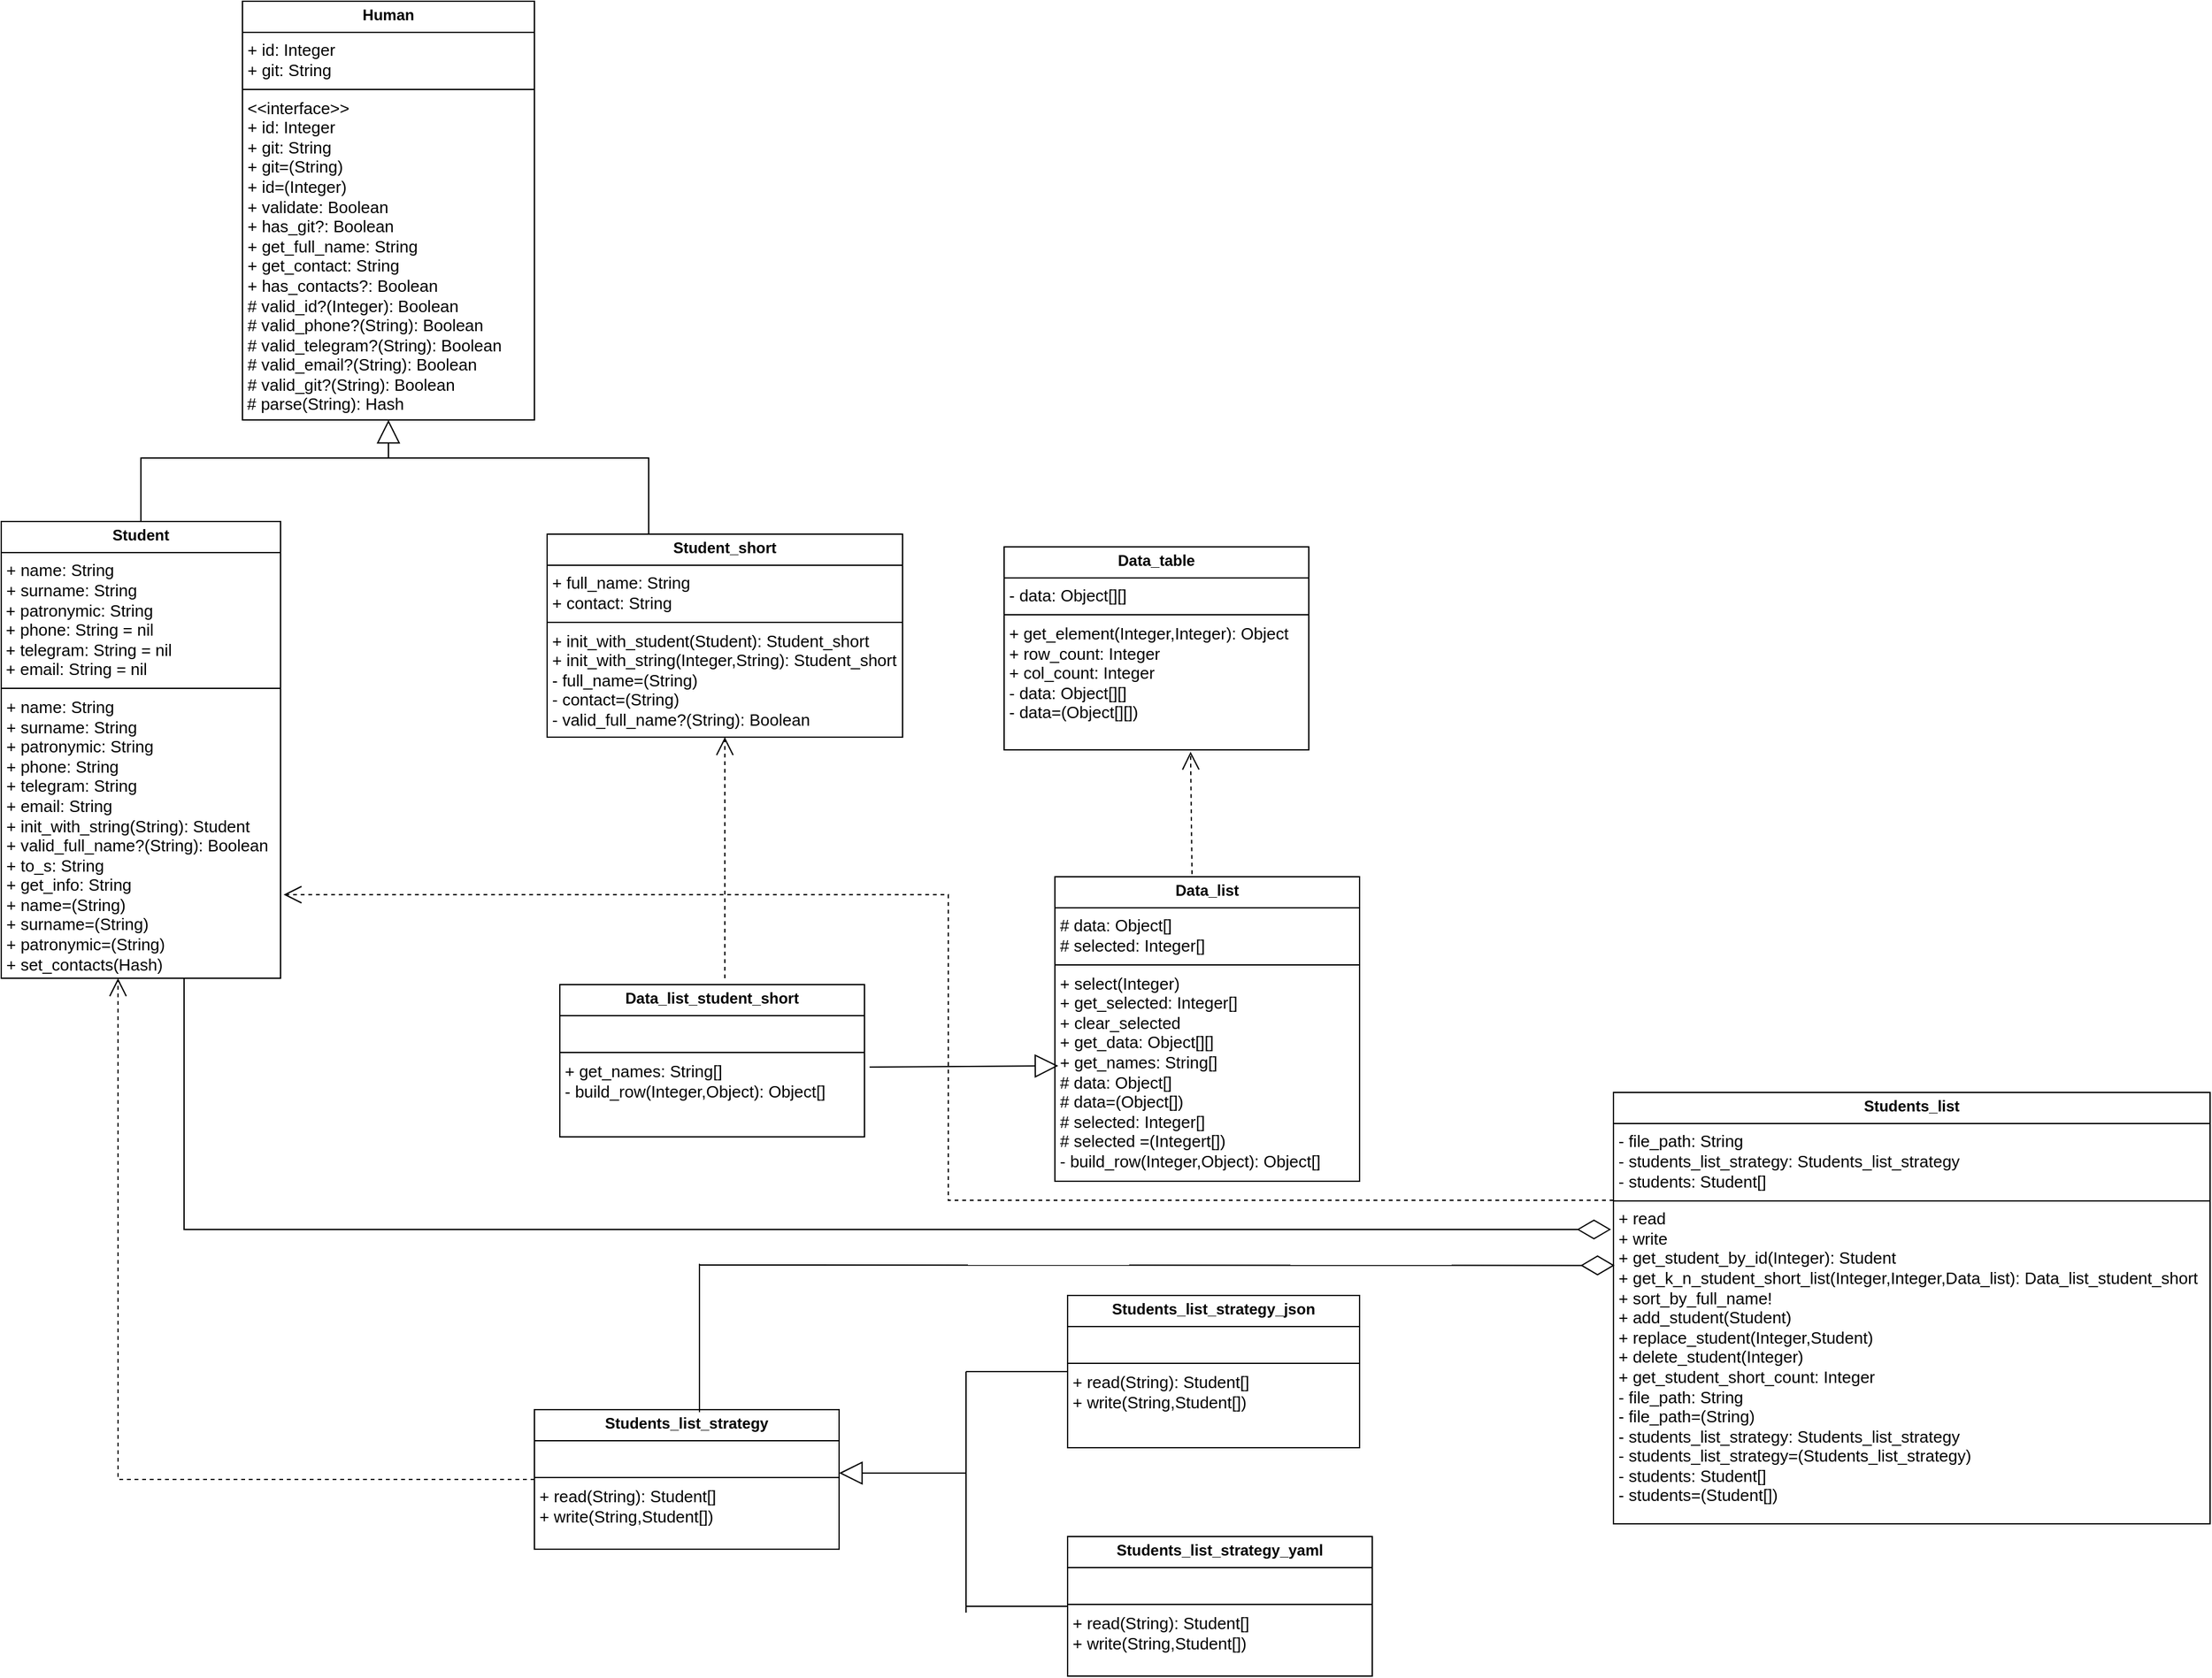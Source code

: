 <mxfile version="25.0.3">
  <diagram name="Страница — 1" id="lp5Qd-ePRwwIp8GgGKif">
    <mxGraphModel dx="2653" dy="2405" grid="1" gridSize="10" guides="1" tooltips="1" connect="1" arrows="1" fold="1" page="1" pageScale="1" pageWidth="827" pageHeight="1169" math="0" shadow="0">
      <root>
        <mxCell id="0" />
        <mxCell id="1" parent="0" />
        <mxCell id="Y9HKh-Xp6vHfoN4yGchQ-1" value="&lt;p style=&quot;margin:0px;margin-top:4px;text-align:center;&quot;&gt;&lt;b&gt;Student&lt;/b&gt;&lt;/p&gt;&lt;hr size=&quot;1&quot; style=&quot;border-style:solid;&quot;&gt;&lt;p style=&quot;margin: 0px 0px 0px 4px; font-size: 13px;&quot;&gt;&lt;font style=&quot;font-size: 13px;&quot;&gt;+ name: String&lt;/font&gt;&lt;/p&gt;&lt;p style=&quot;margin: 0px 0px 0px 4px; font-size: 13px;&quot;&gt;&lt;font style=&quot;font-size: 13px;&quot;&gt;+ surname: String&lt;br&gt;&lt;/font&gt;&lt;/p&gt;&lt;div style=&quot;font-size: 13px;&quot;&gt;&lt;font style=&quot;font-size: 13px;&quot;&gt;&amp;nbsp;&lt;span style=&quot;background-color: initial;&quot;&gt;+&amp;nbsp;&lt;/span&gt;&lt;span style=&quot;background-color: initial;&quot;&gt;patronymic&lt;/span&gt;&lt;span style=&quot;background-color: initial;&quot;&gt;: String&lt;/span&gt;&lt;/font&gt;&lt;/div&gt;&lt;div style=&quot;font-size: 13px;&quot;&gt;&lt;font style=&quot;font-size: 13px;&quot;&gt;&lt;span style=&quot;background-color: initial;&quot;&gt;&amp;nbsp;&lt;/span&gt;&lt;span style=&quot;background-color: initial;&quot;&gt;+&amp;nbsp;&lt;/span&gt;&lt;span style=&quot;background-color: initial;&quot;&gt;phone&lt;/span&gt;&lt;span style=&quot;background-color: initial;&quot;&gt;: String = nil&lt;/span&gt;&lt;/font&gt;&lt;/div&gt;&lt;div style=&quot;font-size: 13px;&quot;&gt;&lt;font style=&quot;font-size: 13px;&quot;&gt;&lt;span style=&quot;background-color: initial;&quot;&gt;&amp;nbsp;&lt;/span&gt;&lt;span style=&quot;background-color: initial;&quot;&gt;+&amp;nbsp;&lt;/span&gt;&lt;span style=&quot;background-color: initial;&quot;&gt;telegram&lt;/span&gt;&lt;span style=&quot;background-color: initial;&quot;&gt;: String = nil&lt;/span&gt;&lt;/font&gt;&lt;/div&gt;&lt;div style=&quot;font-size: 13px;&quot;&gt;&lt;font style=&quot;font-size: 13px;&quot;&gt;&lt;span style=&quot;background-color: initial;&quot;&gt;&amp;nbsp;&lt;/span&gt;&lt;span style=&quot;background-color: initial;&quot;&gt;+&amp;nbsp;&lt;/span&gt;&lt;span style=&quot;background-color: initial;&quot;&gt;email&lt;/span&gt;&lt;span style=&quot;background-color: initial;&quot;&gt;: String = nil&lt;/span&gt;&lt;/font&gt;&lt;/div&gt;&lt;hr size=&quot;1&quot; style=&quot;border-style: solid; font-size: 13px;&quot;&gt;&lt;p style=&quot;margin: 0px 0px 0px 4px; font-size: 13px;&quot;&gt;&lt;font style=&quot;font-size: 13px;&quot;&gt;+ name&lt;/font&gt;&lt;span style=&quot;background-color: initial;&quot;&gt;: String&lt;/span&gt;&lt;/p&gt;&lt;p style=&quot;margin: 0px 0px 0px 4px; font-size: 13px;&quot;&gt;&lt;font style=&quot;font-size: 13px;&quot;&gt;+ surname: String&lt;br&gt;&lt;/font&gt;&lt;/p&gt;&lt;p style=&quot;margin: 0px 0px 0px 4px; font-size: 13px;&quot;&gt;&lt;font style=&quot;font-size: 13px;&quot;&gt;+ patronymic: String&lt;br&gt;&lt;/font&gt;&lt;/p&gt;&lt;p style=&quot;margin: 0px 0px 0px 4px; font-size: 13px;&quot;&gt;&lt;font style=&quot;font-size: 13px;&quot;&gt;+ phone: String&lt;br&gt;&lt;/font&gt;&lt;/p&gt;&lt;p style=&quot;margin: 0px 0px 0px 4px; font-size: 13px;&quot;&gt;&lt;font style=&quot;font-size: 13px;&quot;&gt;+ telegram: String&lt;br&gt;&lt;/font&gt;&lt;/p&gt;&lt;p style=&quot;margin: 0px 0px 0px 4px; font-size: 13px;&quot;&gt;&lt;font style=&quot;font-size: 13px;&quot;&gt;+ email: String&lt;br&gt;&lt;/font&gt;&lt;/p&gt;&lt;p style=&quot;margin: 0px 0px 0px 4px; font-size: 13px;&quot;&gt;&lt;font style=&quot;font-size: 13px;&quot;&gt;+ init_with_string(&lt;/font&gt;&lt;span style=&quot;background-color: initial;&quot;&gt;String&lt;/span&gt;&lt;span style=&quot;background-color: initial;&quot;&gt;): Student&lt;/span&gt;&lt;/p&gt;&lt;p style=&quot;margin: 0px 0px 0px 4px; font-size: 13px;&quot;&gt;&lt;font style=&quot;font-size: 13px;&quot;&gt;+ valid_full_name?(&lt;/font&gt;&lt;span style=&quot;background-color: initial;&quot;&gt;String&lt;/span&gt;&lt;span style=&quot;background-color: initial;&quot;&gt;): Boolean&lt;/span&gt;&lt;/p&gt;&lt;p style=&quot;margin: 0px 0px 0px 4px; font-size: 13px;&quot;&gt;&lt;font style=&quot;font-size: 13px;&quot;&gt;+ to_s: String&lt;br&gt;&lt;/font&gt;&lt;/p&gt;&lt;p style=&quot;margin: 0px 0px 0px 4px; font-size: 13px;&quot;&gt;&lt;font style=&quot;font-size: 13px;&quot;&gt;+ get_info: String&lt;/font&gt;&lt;/p&gt;&lt;p style=&quot;margin: 0px 0px 0px 4px; font-size: 13px;&quot;&gt;&lt;font style=&quot;font-size: 13px;&quot;&gt;+&amp;nbsp;name&lt;span style=&quot;background-color: initial;&quot;&gt;=(&lt;/span&gt;&lt;/font&gt;&lt;span style=&quot;background-color: initial;&quot;&gt;String&lt;/span&gt;&lt;span style=&quot;background-color: initial;&quot;&gt;)&lt;/span&gt;&lt;/p&gt;&lt;p style=&quot;margin: 0px 0px 0px 4px; font-size: 13px;&quot;&gt;&lt;font style=&quot;font-size: 13px;&quot;&gt;+ surname&lt;span style=&quot;background-color: initial;&quot;&gt;=(&lt;/span&gt;&lt;/font&gt;&lt;span style=&quot;background-color: initial;&quot;&gt;String&lt;/span&gt;&lt;span style=&quot;background-color: initial;&quot;&gt;)&lt;/span&gt;&lt;/p&gt;&lt;p style=&quot;margin: 0px 0px 0px 4px; font-size: 13px;&quot;&gt;&lt;font style=&quot;font-size: 13px;&quot;&gt;+ patronymic=(&lt;/font&gt;&lt;span style=&quot;background-color: initial;&quot;&gt;String&lt;/span&gt;&lt;span style=&quot;background-color: initial;&quot;&gt;)&lt;/span&gt;&lt;/p&gt;&lt;p style=&quot;margin: 0px 0px 0px 4px; font-size: 13px;&quot;&gt;&lt;span style=&quot;background-color: initial;&quot;&gt;+&amp;nbsp;set_contacts(Hash)&lt;/span&gt;&lt;/p&gt;&lt;p style=&quot;margin: 0px 0px 0px 4px; font-size: 13px;&quot;&gt;&lt;br&gt;&lt;/p&gt;&lt;p style=&quot;margin: 0px 0px 0px 4px; font-size: 13px;&quot;&gt;&lt;br&gt;&lt;/p&gt;" style="verticalAlign=top;align=left;overflow=fill;html=1;whiteSpace=wrap;" parent="1" vertex="1">
          <mxGeometry x="60" y="220" width="220" height="360" as="geometry" />
        </mxCell>
        <mxCell id="Y9HKh-Xp6vHfoN4yGchQ-2" value="&lt;p style=&quot;margin:0px;margin-top:4px;text-align:center;&quot;&gt;&lt;b&gt;Student_short&lt;/b&gt;&lt;/p&gt;&lt;hr size=&quot;1&quot; style=&quot;border-style:solid;&quot;&gt;&lt;p style=&quot;margin: 0px 0px 0px 4px; font-size: 13px;&quot;&gt;&lt;font style=&quot;font-size: 13px;&quot;&gt;+ full_name: String&lt;/font&gt;&lt;/p&gt;&lt;p style=&quot;margin: 0px 0px 0px 4px; font-size: 13px;&quot;&gt;&lt;font style=&quot;font-size: 13px;&quot;&gt;+ contact: String&lt;br&gt;&lt;/font&gt;&lt;/p&gt;&lt;hr size=&quot;1&quot; style=&quot;border-style: solid; font-size: 13px;&quot;&gt;&lt;p style=&quot;margin: 0px 0px 0px 4px; font-size: 13px;&quot;&gt;&lt;span style=&quot;background-color: initial;&quot;&gt;+ init_with_student(Student): Student_short&lt;/span&gt;&lt;br&gt;&lt;/p&gt;&lt;p style=&quot;margin: 0px 0px 0px 4px; font-size: 13px;&quot;&gt;&lt;font style=&quot;font-size: 13px;&quot;&gt;+ init_with_string(Integer,String): Student_short&lt;/font&gt;&lt;/p&gt;&lt;p style=&quot;margin: 0px 0px 0px 4px; font-size: 13px;&quot;&gt;&lt;span style=&quot;background-color: initial;&quot;&gt;-&amp;nbsp;full_name=(String)&lt;/span&gt;&lt;br&gt;&lt;/p&gt;&lt;p style=&quot;margin: 0px 0px 0px 4px; font-size: 13px;&quot;&gt;&lt;font style=&quot;font-size: 13px;&quot;&gt;-&amp;nbsp;contact=(String)&lt;br&gt;&lt;/font&gt;&lt;/p&gt;&lt;p style=&quot;margin: 0px 0px 0px 4px; font-size: 13px;&quot;&gt;&lt;font style=&quot;font-size: 13px;&quot;&gt;- valid_full_name?(String): Boolean&lt;/font&gt;&lt;br&gt;&lt;/p&gt;" style="verticalAlign=top;align=left;overflow=fill;html=1;whiteSpace=wrap;" parent="1" vertex="1">
          <mxGeometry x="490" y="230" width="280" height="160" as="geometry" />
        </mxCell>
        <mxCell id="Y9HKh-Xp6vHfoN4yGchQ-3" value="&lt;p style=&quot;margin:0px;margin-top:4px;text-align:center;&quot;&gt;&lt;b&gt;Human&lt;/b&gt;&lt;/p&gt;&lt;hr size=&quot;1&quot; style=&quot;border-style:solid;&quot;&gt;&lt;p style=&quot;margin: 0px 0px 0px 4px; font-size: 13px;&quot;&gt;&lt;font style=&quot;font-size: 13px;&quot;&gt;+ id: Integer&lt;/font&gt;&lt;/p&gt;&lt;p style=&quot;margin: 0px 0px 0px 4px; font-size: 13px;&quot;&gt;&lt;font style=&quot;font-size: 13px;&quot;&gt;+ git: String&lt;/font&gt;&lt;/p&gt;&lt;hr size=&quot;1&quot; style=&quot;border-style: solid; font-size: 13px;&quot;&gt;&lt;p style=&quot;margin: 0px 0px 0px 4px;&quot;&gt;&lt;span style=&quot;font-size: 13px;&quot;&gt;&amp;lt;&amp;lt;interface&amp;gt;&amp;gt;&lt;/span&gt;&lt;/p&gt;&lt;p style=&quot;margin: 0px 0px 0px 4px;&quot;&gt;&lt;font style=&quot;&quot;&gt;&lt;font style=&quot;font-size: 13px;&quot;&gt;+ id&lt;/font&gt;&lt;span style=&quot;font-size: 13px; background-color: initial;&quot;&gt;: Integer&lt;/span&gt;&lt;br&gt;&lt;/font&gt;&lt;/p&gt;&lt;p style=&quot;margin: 0px 0px 0px 4px; font-size: 13px;&quot;&gt;&lt;font style=&quot;font-size: 13px;&quot;&gt;+ git&lt;span style=&quot;background-color: initial;&quot;&gt;: String&lt;/span&gt;&lt;br&gt;&lt;/font&gt;&lt;/p&gt;&lt;p style=&quot;font-size: 13px; margin: 0px 0px 0px 4px;&quot;&gt;+&amp;nbsp;git=(String)&lt;br&gt;&lt;/p&gt;&lt;p style=&quot;margin: 0px 0px 0px 4px; font-size: 13px;&quot;&gt;&lt;/p&gt;&lt;p style=&quot;font-size: 13px; margin: 0px 0px 0px 4px;&quot;&gt;+&amp;nbsp;id&lt;span style=&quot;background-color: initial;&quot;&gt;=(Integer)&lt;/span&gt;&lt;/p&gt;&lt;p style=&quot;margin: 0px 0px 0px 4px; font-size: 13px;&quot;&gt;+ validate: Boolean&lt;br&gt;&lt;/p&gt;&lt;p style=&quot;margin: 0px 0px 0px 4px; font-size: 13px;&quot;&gt;&lt;/p&gt;&lt;p style=&quot;margin: 0px 0px 0px 4px; font-size: 13px;&quot;&gt;+ has_git?:&amp;nbsp;&lt;span style=&quot;background-color: initial;&quot;&gt;Boolean&lt;/span&gt;&lt;/p&gt;&lt;p style=&quot;margin: 0px 0px 0px 4px; font-size: 13px;&quot;&gt;+ get_full_name: String&lt;br&gt;&lt;/p&gt;&lt;p style=&quot;margin: 0px 0px 0px 4px; font-size: 13px;&quot;&gt;+ get_contact: String&lt;/p&gt;&lt;p style=&quot;margin: 0px 0px 0px 4px; font-size: 13px;&quot;&gt;+ has_contacts?: Boolean&lt;br&gt;&lt;/p&gt;&lt;p style=&quot;margin: 0px 0px 0px 4px; font-size: 13px;&quot;&gt;&lt;font style=&quot;font-size: 13px;&quot;&gt;# valid_id?(&lt;/font&gt;&lt;span style=&quot;background-color: initial;&quot;&gt;Integer&lt;/span&gt;&lt;font style=&quot;background-color: initial;&quot;&gt;):&amp;nbsp;&lt;/font&gt;&lt;span style=&quot;background-color: initial;&quot;&gt;Boolean&lt;/span&gt;&lt;/p&gt;&lt;p style=&quot;margin: 0px 0px 0px 4px; font-size: 13px;&quot;&gt;&lt;font style=&quot;font-size: 13px;&quot;&gt;# valid_phone?(&lt;/font&gt;&lt;span style=&quot;background-color: initial;&quot;&gt;String&lt;/span&gt;&lt;span style=&quot;background-color: initial;&quot;&gt;):&amp;nbsp;&lt;/span&gt;&lt;span style=&quot;background-color: initial;&quot;&gt;Boolean&lt;/span&gt;&lt;/p&gt;&lt;p style=&quot;margin: 0px 0px 0px 4px; font-size: 13px;&quot;&gt;&lt;font style=&quot;font-size: 13px;&quot;&gt;# valid_telegram?(&lt;/font&gt;&lt;span style=&quot;background-color: initial;&quot;&gt;String&lt;/span&gt;&lt;span style=&quot;background-color: initial;&quot;&gt;):&amp;nbsp;&lt;/span&gt;&lt;span style=&quot;background-color: initial;&quot;&gt;Boolean&lt;/span&gt;&lt;/p&gt;&lt;div style=&quot;font-size: 13px;&quot;&gt;&lt;p style=&quot;margin: 0px 0px 0px 4px;&quot;&gt;&lt;font style=&quot;font-size: 13px;&quot;&gt;# valid_email?(&lt;/font&gt;&lt;span style=&quot;background-color: initial;&quot;&gt;String&lt;/span&gt;&lt;span style=&quot;background-color: initial;&quot;&gt;):&amp;nbsp;&lt;/span&gt;&lt;span style=&quot;background-color: initial;&quot;&gt;Boolean&lt;/span&gt;&lt;/p&gt;&lt;/div&gt;&lt;div style=&quot;font-size: 13px;&quot;&gt;&lt;p style=&quot;margin: 0px 0px 0px 4px;&quot;&gt;&lt;font style=&quot;font-size: 13px;&quot;&gt;# valid_git?(&lt;/font&gt;&lt;span style=&quot;background-color: initial;&quot;&gt;String&lt;/span&gt;&lt;span style=&quot;background-color: initial;&quot;&gt;):&amp;nbsp;&lt;/span&gt;&lt;span style=&quot;background-color: initial;&quot;&gt;Boolean&lt;/span&gt;&lt;/p&gt;&lt;/div&gt;&lt;div style=&quot;font-size: 13px;&quot;&gt;&lt;font style=&quot;font-size: 13px;&quot;&gt;&amp;nbsp;#&amp;nbsp;parse(&lt;/font&gt;&lt;span style=&quot;background-color: initial;&quot;&gt;String&lt;/span&gt;&lt;span style=&quot;background-color: initial;&quot;&gt;): Hash&lt;/span&gt;&lt;/div&gt;&lt;div style=&quot;font-size: 13px;&quot;&gt;&lt;span style=&quot;background-color: initial;&quot;&gt;&lt;br&gt;&lt;/span&gt;&lt;/div&gt;&lt;div style=&quot;font-size: 13px;&quot;&gt;&lt;font style=&quot;font-size: 13px;&quot;&gt;&lt;div&gt;&lt;br&gt;&lt;/div&gt;&lt;div&gt;&lt;br&gt;&lt;/div&gt;&lt;/font&gt;&lt;/div&gt;&lt;div style=&quot;font-size: 13px;&quot;&gt;&lt;font style=&quot;font-size: 13px;&quot;&gt;&lt;br&gt;&lt;/font&gt;&lt;/div&gt;&lt;div style=&quot;font-size: 13px;&quot;&gt;&lt;font style=&quot;font-size: 13px;&quot;&gt;&lt;br&gt;&lt;/font&gt;&lt;/div&gt;&lt;div style=&quot;font-size: 13px;&quot;&gt;&lt;font style=&quot;font-size: 13px;&quot;&gt;&lt;br&gt;&lt;/font&gt;&lt;/div&gt;&lt;p style=&quot;margin:0px;margin-left:4px;&quot;&gt;&lt;br&gt;&lt;/p&gt;&lt;p style=&quot;margin:0px;margin-left:4px;&quot;&gt;&lt;br&gt;&lt;/p&gt;" style="verticalAlign=top;align=left;overflow=fill;html=1;whiteSpace=wrap;" parent="1" vertex="1">
          <mxGeometry x="250" y="-190" width="230" height="330" as="geometry" />
        </mxCell>
        <mxCell id="Y9HKh-Xp6vHfoN4yGchQ-5" value="" style="endArrow=none;html=1;edgeStyle=orthogonalEdgeStyle;rounded=0;exitX=0.5;exitY=0;exitDx=0;exitDy=0;entryX=0.5;entryY=0;entryDx=0;entryDy=0;" parent="1" source="Y9HKh-Xp6vHfoN4yGchQ-1" target="Y9HKh-Xp6vHfoN4yGchQ-2" edge="1">
          <mxGeometry relative="1" as="geometry">
            <mxPoint x="280" y="200" as="sourcePoint" />
            <mxPoint x="440" y="200" as="targetPoint" />
            <Array as="points">
              <mxPoint x="170" y="170" />
              <mxPoint x="570" y="170" />
            </Array>
          </mxGeometry>
        </mxCell>
        <mxCell id="OkySr_cVvvjhDplzt_yq-1" value="&lt;p style=&quot;margin:0px;margin-top:4px;text-align:center;&quot;&gt;&lt;b&gt;Data_table&lt;/b&gt;&lt;/p&gt;&lt;hr size=&quot;1&quot; style=&quot;border-style:solid;&quot;&gt;&lt;p style=&quot;margin: 0px 0px 0px 4px; font-size: 13px;&quot;&gt;&lt;font style=&quot;font-size: 13px;&quot;&gt;- data: Object[][]&lt;/font&gt;&lt;/p&gt;&lt;hr size=&quot;1&quot; style=&quot;border-style: solid; font-size: 13px;&quot;&gt;&lt;p style=&quot;margin: 0px 0px 0px 4px; font-size: 13px;&quot;&gt;&lt;span style=&quot;background-color: initial;&quot;&gt;+ get_element(&lt;/span&gt;&lt;span style=&quot;background-color: initial;&quot;&gt;Integer,&lt;/span&gt;&lt;span style=&quot;background-color: initial;&quot;&gt;Integer&lt;/span&gt;&lt;span style=&quot;background-color: initial;&quot;&gt;): Object&lt;/span&gt;&lt;/p&gt;&lt;p style=&quot;margin: 0px 0px 0px 4px; font-size: 13px;&quot;&gt;&lt;font style=&quot;font-size: 13px;&quot;&gt;+ row_count:&amp;nbsp;&lt;/font&gt;&lt;span style=&quot;background-color: initial;&quot;&gt;Integer&lt;/span&gt;&lt;/p&gt;&lt;p style=&quot;margin: 0px 0px 0px 4px; font-size: 13px;&quot;&gt;+ col_count:&amp;nbsp;&lt;span style=&quot;background-color: initial;&quot;&gt;Integer&lt;/span&gt;&lt;span style=&quot;background-color: initial;&quot;&gt;&lt;/span&gt;&lt;/p&gt;&lt;p style=&quot;margin: 0px 0px 0px 4px; font-size: 13px;&quot;&gt;&lt;span style=&quot;background-color: initial;&quot;&gt;- data:&amp;nbsp;&lt;/span&gt;&lt;span style=&quot;background-color: initial;&quot;&gt;Object[][]&lt;/span&gt;&lt;br&gt;&lt;/p&gt;&lt;p style=&quot;margin: 0px 0px 0px 4px; font-size: 13px;&quot;&gt;- data=(&lt;span style=&quot;background-color: initial;&quot;&gt;Object[][]&lt;/span&gt;&lt;span style=&quot;background-color: initial;&quot;&gt;)&lt;/span&gt;&lt;/p&gt;" style="verticalAlign=top;align=left;overflow=fill;html=1;whiteSpace=wrap;" parent="1" vertex="1">
          <mxGeometry x="850" y="240" width="240" height="160" as="geometry" />
        </mxCell>
        <mxCell id="OkySr_cVvvjhDplzt_yq-2" value="&lt;p style=&quot;margin:0px;margin-top:4px;text-align:center;&quot;&gt;&lt;b&gt;Data_list_student_short&lt;/b&gt;&lt;/p&gt;&lt;hr size=&quot;1&quot; style=&quot;border-style:solid;&quot;&gt;&lt;p style=&quot;margin: 0px 0px 0px 4px; font-size: 13px;&quot;&gt;&lt;br&gt;&lt;/p&gt;&lt;hr size=&quot;1&quot; style=&quot;border-style: solid; font-size: 13px;&quot;&gt;&lt;p style=&quot;margin: 0px 0px 0px 4px; font-size: 13px;&quot;&gt;&lt;span style=&quot;background-color: initial;&quot;&gt;+ get_names: String&lt;/span&gt;&lt;span style=&quot;background-color: initial;&quot;&gt;[]&lt;/span&gt;&lt;/p&gt;&lt;p style=&quot;margin: 0px 0px 0px 4px; font-size: 13px;&quot;&gt;&lt;span style=&quot;background-color: initial;&quot;&gt;- build_row(Integer,Object): Object&lt;/span&gt;&lt;span style=&quot;background-color: initial;&quot;&gt;[]&lt;/span&gt;&lt;span style=&quot;background-color: initial;&quot;&gt;&lt;/span&gt;&lt;/p&gt;" style="verticalAlign=top;align=left;overflow=fill;html=1;whiteSpace=wrap;" parent="1" vertex="1">
          <mxGeometry x="500" y="585" width="240" height="120" as="geometry" />
        </mxCell>
        <mxCell id="OkySr_cVvvjhDplzt_yq-3" value="&lt;p style=&quot;margin:0px;margin-top:4px;text-align:center;&quot;&gt;&lt;b&gt;Data_list&lt;/b&gt;&lt;/p&gt;&lt;hr size=&quot;1&quot; style=&quot;border-style:solid;&quot;&gt;&lt;p style=&quot;margin: 0px 0px 0px 4px; font-size: 13px;&quot;&gt;&lt;font style=&quot;font-size: 13px;&quot;&gt;# data:&amp;nbsp;&lt;/font&gt;&lt;span style=&quot;background-color: initial;&quot;&gt;Object[]&lt;/span&gt;&lt;/p&gt;&lt;p style=&quot;margin: 0px 0px 0px 4px; font-size: 13px;&quot;&gt;&lt;span style=&quot;background-color: initial;&quot;&gt;# selected:&amp;nbsp;&lt;/span&gt;&lt;span style=&quot;background-color: initial;&quot;&gt;Integer[]&lt;/span&gt;&lt;/p&gt;&lt;hr size=&quot;1&quot; style=&quot;border-style: solid; font-size: 13px;&quot;&gt;&lt;p style=&quot;margin: 0px 0px 0px 4px; font-size: 13px;&quot;&gt;&lt;span style=&quot;background-color: initial;&quot;&gt;+ select(&lt;/span&gt;&lt;span style=&quot;background-color: initial;&quot;&gt;Integer&lt;/span&gt;&lt;span style=&quot;background-color: initial;&quot;&gt;)&lt;/span&gt;&lt;/p&gt;&lt;p style=&quot;margin: 0px 0px 0px 4px; font-size: 13px;&quot;&gt;&lt;font style=&quot;font-size: 13px;&quot;&gt;+ get_selected:&amp;nbsp;&lt;/font&gt;&lt;span style=&quot;background-color: initial;&quot;&gt;Integer[]&lt;/span&gt;&lt;/p&gt;&lt;p style=&quot;margin: 0px 0px 0px 4px; font-size: 13px;&quot;&gt;+ clear_selected&lt;/p&gt;&lt;p style=&quot;margin: 0px 0px 0px 4px; font-size: 13px;&quot;&gt;&lt;span style=&quot;background-color: initial;&quot;&gt;+ get_data:&amp;nbsp;&lt;/span&gt;&lt;span style=&quot;background-color: initial;&quot;&gt;Object[][]&lt;/span&gt;&lt;br&gt;&lt;/p&gt;&lt;p style=&quot;margin: 0px 0px 0px 4px; font-size: 13px;&quot;&gt;&lt;span style=&quot;background-color: initial;&quot;&gt;+ get_names: String&lt;/span&gt;&lt;span style=&quot;background-color: initial;&quot;&gt;[]&lt;/span&gt;&lt;/p&gt;&lt;p style=&quot;margin: 0px 0px 0px 4px; font-size: 13px;&quot;&gt;&lt;span style=&quot;background-color: initial;&quot;&gt;# data:&amp;nbsp;&lt;/span&gt;&lt;span style=&quot;background-color: initial;&quot;&gt;Object[]&lt;/span&gt;&lt;br&gt;&lt;/p&gt;&lt;p style=&quot;margin: 0px 0px 0px 4px; font-size: 13px;&quot;&gt;# data=(&lt;span style=&quot;background-color: initial;&quot;&gt;Object[]&lt;/span&gt;&lt;span style=&quot;background-color: initial;&quot;&gt;)&lt;/span&gt;&lt;/p&gt;&lt;p style=&quot;margin: 0px 0px 0px 4px; font-size: 13px;&quot;&gt;&lt;span style=&quot;background-color: initial;&quot;&gt;#&amp;nbsp;&lt;/span&gt;&lt;span style=&quot;background-color: initial;&quot;&gt;selected&lt;/span&gt;&lt;span style=&quot;background-color: initial;&quot;&gt;: Integer&lt;/span&gt;&lt;span style=&quot;background-color: initial;&quot;&gt;[]&lt;/span&gt;&lt;/p&gt;&lt;p style=&quot;margin: 0px 0px 0px 4px; font-size: 13px;&quot;&gt;#&amp;nbsp;&lt;span style=&quot;background-color: initial;&quot;&gt;selected&amp;nbsp;&lt;/span&gt;&lt;span style=&quot;background-color: initial;&quot;&gt;=(Integer&lt;/span&gt;&lt;span style=&quot;background-color: initial;&quot;&gt;t[]&lt;/span&gt;&lt;span style=&quot;background-color: initial;&quot;&gt;)&lt;/span&gt;&lt;/p&gt;&lt;p style=&quot;margin: 0px 0px 0px 4px; font-size: 13px;&quot;&gt;&lt;span style=&quot;background-color: initial;&quot;&gt;- build_row(Integer,Object): Object&lt;/span&gt;&lt;span style=&quot;background-color: initial;&quot;&gt;[]&lt;/span&gt;&lt;span style=&quot;background-color: initial;&quot;&gt;&lt;/span&gt;&lt;/p&gt;" style="verticalAlign=top;align=left;overflow=fill;html=1;whiteSpace=wrap;" parent="1" vertex="1">
          <mxGeometry x="890" y="500" width="240" height="240" as="geometry" />
        </mxCell>
        <mxCell id="6w0kaeJr898PFk2TFoEo-8" value="" style="endArrow=open;endSize=12;dashed=1;html=1;rounded=0;entryX=0.5;entryY=1;entryDx=0;entryDy=0;" parent="1" target="Y9HKh-Xp6vHfoN4yGchQ-2" edge="1">
          <mxGeometry width="160" relative="1" as="geometry">
            <mxPoint x="630" y="580" as="sourcePoint" />
            <mxPoint x="760" y="410" as="targetPoint" />
          </mxGeometry>
        </mxCell>
        <mxCell id="6w0kaeJr898PFk2TFoEo-9" value="" style="endArrow=block;endSize=16;endFill=0;html=1;rounded=0;entryX=0.5;entryY=1;entryDx=0;entryDy=0;" parent="1" target="Y9HKh-Xp6vHfoN4yGchQ-3" edge="1">
          <mxGeometry width="160" relative="1" as="geometry">
            <mxPoint x="365" y="170" as="sourcePoint" />
            <mxPoint x="367" y="140" as="targetPoint" />
          </mxGeometry>
        </mxCell>
        <mxCell id="6w0kaeJr898PFk2TFoEo-10" value="" style="endArrow=block;endSize=16;endFill=0;html=1;rounded=0;entryX=0.011;entryY=0.621;entryDx=0;entryDy=0;entryPerimeter=0;" parent="1" target="OkySr_cVvvjhDplzt_yq-3" edge="1">
          <mxGeometry x="0.008" width="160" relative="1" as="geometry">
            <mxPoint x="744" y="650" as="sourcePoint" />
            <mxPoint x="887" y="543" as="targetPoint" />
            <mxPoint as="offset" />
          </mxGeometry>
        </mxCell>
        <mxCell id="6w0kaeJr898PFk2TFoEo-11" value="" style="endArrow=open;endSize=12;dashed=1;html=1;rounded=0;exitX=0.45;exitY=-0.009;exitDx=0;exitDy=0;exitPerimeter=0;entryX=0.612;entryY=1.009;entryDx=0;entryDy=0;entryPerimeter=0;" parent="1" source="OkySr_cVvvjhDplzt_yq-3" target="OkySr_cVvvjhDplzt_yq-1" edge="1">
          <mxGeometry width="160" relative="1" as="geometry">
            <mxPoint x="770" y="400" as="sourcePoint" />
            <mxPoint x="930" y="400" as="targetPoint" />
          </mxGeometry>
        </mxCell>
        <mxCell id="OD4cQujXl50smUng51p7-1" value="&lt;p style=&quot;margin:0px;margin-top:4px;text-align:center;&quot;&gt;&lt;b&gt;Students_list_strategy&lt;/b&gt;&lt;/p&gt;&lt;hr size=&quot;1&quot; style=&quot;border-style:solid;&quot;&gt;&lt;p style=&quot;margin: 0px 0px 0px 4px; font-size: 13px;&quot;&gt;&lt;br&gt;&lt;/p&gt;&lt;hr size=&quot;1&quot; style=&quot;border-style: solid; font-size: 13px;&quot;&gt;&lt;p style=&quot;margin: 0px 0px 0px 4px; font-size: 13px;&quot;&gt;&lt;span style=&quot;background-color: initial;&quot;&gt;+ read(String&lt;/span&gt;&lt;span style=&quot;background-color: initial;&quot;&gt;): Student[]&lt;/span&gt;&lt;/p&gt;&lt;p style=&quot;margin: 0px 0px 0px 4px; font-size: 13px;&quot;&gt;+ write(String,&lt;span style=&quot;background-color: initial;&quot;&gt;Student&lt;/span&gt;&lt;span style=&quot;background-color: initial;&quot;&gt;[])&lt;/span&gt;&lt;/p&gt;" style="verticalAlign=top;align=left;overflow=fill;html=1;whiteSpace=wrap;" vertex="1" parent="1">
          <mxGeometry x="480" y="920" width="240" height="110" as="geometry" />
        </mxCell>
        <mxCell id="OD4cQujXl50smUng51p7-2" value="&lt;p style=&quot;margin:0px;margin-top:4px;text-align:center;&quot;&gt;&lt;b&gt;Students_list_strategy_yaml&lt;/b&gt;&lt;/p&gt;&lt;hr size=&quot;1&quot; style=&quot;border-style:solid;&quot;&gt;&lt;p style=&quot;margin: 0px 0px 0px 4px; font-size: 13px;&quot;&gt;&lt;br&gt;&lt;/p&gt;&lt;hr size=&quot;1&quot; style=&quot;border-style: solid; font-size: 13px;&quot;&gt;&lt;p style=&quot;margin: 0px 0px 0px 4px; font-size: 13px;&quot;&gt;&lt;span style=&quot;background-color: initial;&quot;&gt;+ read(String&lt;/span&gt;&lt;span style=&quot;background-color: initial;&quot;&gt;):&amp;nbsp;&lt;/span&gt;&lt;span style=&quot;background-color: initial;&quot;&gt;Student&lt;/span&gt;&lt;span style=&quot;background-color: initial;&quot;&gt;[]&lt;/span&gt;&lt;/p&gt;&lt;p style=&quot;margin: 0px 0px 0px 4px; font-size: 13px;&quot;&gt;+ write(String,&lt;span style=&quot;background-color: initial;&quot;&gt;Student&lt;/span&gt;&lt;span style=&quot;background-color: initial;&quot;&gt;[])&lt;/span&gt;&lt;/p&gt;" style="verticalAlign=top;align=left;overflow=fill;html=1;whiteSpace=wrap;" vertex="1" parent="1">
          <mxGeometry x="900" y="1020" width="240" height="110" as="geometry" />
        </mxCell>
        <mxCell id="OD4cQujXl50smUng51p7-3" value="&lt;p style=&quot;margin:0px;margin-top:4px;text-align:center;&quot;&gt;&lt;b&gt;Students_list_strategy_json&lt;/b&gt;&lt;/p&gt;&lt;hr size=&quot;1&quot; style=&quot;border-style:solid;&quot;&gt;&lt;p style=&quot;margin: 0px 0px 0px 4px; font-size: 13px;&quot;&gt;&lt;br&gt;&lt;/p&gt;&lt;hr size=&quot;1&quot; style=&quot;border-style: solid; font-size: 13px;&quot;&gt;&lt;p style=&quot;margin: 0px 0px 0px 4px; font-size: 13px;&quot;&gt;&lt;span style=&quot;background-color: initial;&quot;&gt;+ read(String&lt;/span&gt;&lt;span style=&quot;background-color: initial;&quot;&gt;): Student[]&lt;/span&gt;&lt;/p&gt;&lt;p style=&quot;margin: 0px 0px 0px 4px; font-size: 13px;&quot;&gt;&lt;font style=&quot;font-size: 13px;&quot;&gt;+ write(String,&lt;/font&gt;&lt;span style=&quot;background-color: initial;&quot;&gt;Student&lt;/span&gt;&lt;span style=&quot;background-color: initial;&quot;&gt;[])&lt;/span&gt;&lt;/p&gt;&lt;p style=&quot;margin: 0px 0px 0px 4px; font-size: 13px;&quot;&gt;&lt;br&gt;&lt;/p&gt;" style="verticalAlign=top;align=left;overflow=fill;html=1;whiteSpace=wrap;" vertex="1" parent="1">
          <mxGeometry x="900" y="830" width="230" height="120" as="geometry" />
        </mxCell>
        <mxCell id="OD4cQujXl50smUng51p7-4" value="&lt;p style=&quot;margin:0px;margin-top:4px;text-align:center;&quot;&gt;&lt;b&gt;Students_list&lt;/b&gt;&lt;/p&gt;&lt;hr size=&quot;1&quot; style=&quot;border-style:solid;&quot;&gt;&lt;p style=&quot;margin: 0px 0px 0px 4px; font-size: 13px;&quot;&gt;&lt;font style=&quot;font-size: 13px;&quot;&gt;- file_path: String&lt;/font&gt;&lt;/p&gt;&lt;p style=&quot;margin: 0px 0px 0px 4px; font-size: 13px;&quot;&gt;&lt;font style=&quot;font-size: 13px;&quot;&gt;-&amp;nbsp;students_list_strategy:&amp;nbsp;Students_list_strategy&lt;/font&gt;&lt;/p&gt;&lt;p style=&quot;margin: 0px 0px 0px 4px; font-size: 13px;&quot;&gt;&lt;font style=&quot;font-size: 13px;&quot;&gt;- students: Student[]&lt;/font&gt;&lt;/p&gt;&lt;hr size=&quot;1&quot; style=&quot;border-style: solid; font-size: 13px;&quot;&gt;&lt;p style=&quot;margin: 0px 0px 0px 4px; font-size: 13px;&quot;&gt;&lt;span style=&quot;background-color: initial;&quot;&gt;+ read&lt;/span&gt;&lt;/p&gt;&lt;p style=&quot;margin: 0px 0px 0px 4px; font-size: 13px;&quot;&gt;&lt;font style=&quot;font-size: 13px;&quot;&gt;+ write&lt;/font&gt;&lt;/p&gt;&lt;p style=&quot;margin: 0px 0px 0px 4px; font-size: 13px;&quot;&gt;+&amp;nbsp;get_student_by_id(Integer): Student&lt;/p&gt;&lt;p style=&quot;margin: 0px 0px 0px 4px;&quot;&gt;&lt;span style=&quot;font-size: 13px; background-color: initial;&quot;&gt;+&amp;nbsp;&lt;/span&gt;&lt;span style=&quot;background-color: initial; font-size: 13px;&quot;&gt;get_k_n_student_short_list(&lt;/span&gt;&lt;span style=&quot;font-size: 13px; background-color: initial;&quot;&gt;Integer,&lt;/span&gt;&lt;span style=&quot;font-size: 13px; background-color: initial;&quot;&gt;Integer,Data_list)&lt;/span&gt;&lt;span style=&quot;background-color: initial; font-size: 13px;&quot;&gt;: Data_list_student_short&lt;/span&gt;&lt;/p&gt;&lt;p style=&quot;margin: 0px 0px 0px 4px; font-size: 13px;&quot;&gt;+ sort_by_full_name!&lt;/p&gt;&lt;p style=&quot;margin: 0px 0px 0px 4px; font-size: 13px;&quot;&gt;+&amp;nbsp;add_student(Student)&lt;/p&gt;&lt;p style=&quot;margin: 0px 0px 0px 4px; font-size: 13px;&quot;&gt;+&amp;nbsp;replace_student(Integer,Student)&lt;/p&gt;&lt;p style=&quot;margin: 0px 0px 0px 4px; font-size: 13px;&quot;&gt;+&amp;nbsp;delete_student(Integer)&lt;/p&gt;&lt;p style=&quot;margin: 0px 0px 0px 4px; font-size: 13px;&quot;&gt;+&amp;nbsp;get_student_short_count: Integer&lt;/p&gt;&lt;p style=&quot;margin: 0px 0px 0px 4px; font-size: 13px;&quot;&gt;-&amp;nbsp;&lt;span style=&quot;background-color: initial;&quot;&gt;file_path: String&lt;/span&gt;&lt;/p&gt;&lt;p style=&quot;margin: 0px 0px 0px 4px; font-size: 13px;&quot;&gt;&lt;span style=&quot;background-color: initial;&quot;&gt;- file_path=(String)&lt;/span&gt;&lt;/p&gt;&lt;p style=&quot;margin: 0px 0px 0px 4px; font-size: 13px;&quot;&gt;-&amp;nbsp;&lt;span style=&quot;background-color: initial;&quot;&gt;students_list_strategy&lt;/span&gt;&lt;span style=&quot;background-color: initial;&quot;&gt;:&amp;nbsp;&lt;/span&gt;&lt;span style=&quot;background-color: initial;&quot;&gt;Students_list_strategy&lt;/span&gt;&lt;/p&gt;&lt;p style=&quot;margin: 0px 0px 0px 4px; font-size: 13px;&quot;&gt;&lt;span style=&quot;background-color: initial;&quot;&gt;-&amp;nbsp;&lt;/span&gt;&lt;span style=&quot;background-color: initial;&quot;&gt;students_list_strategy&lt;/span&gt;&lt;span style=&quot;background-color: initial;&quot;&gt;=(&lt;/span&gt;&lt;span style=&quot;background-color: initial;&quot;&gt;Students_list_strategy&lt;/span&gt;&lt;span style=&quot;background-color: initial;&quot;&gt;)&lt;/span&gt;&lt;/p&gt;&lt;p style=&quot;margin: 0px 0px 0px 4px; font-size: 13px;&quot;&gt;-&amp;nbsp;&lt;span style=&quot;background-color: initial;&quot;&gt;students&lt;/span&gt;&lt;span style=&quot;background-color: initial;&quot;&gt;: Student[]&lt;/span&gt;&lt;/p&gt;&lt;p style=&quot;margin: 0px 0px 0px 4px; font-size: 13px;&quot;&gt;&lt;span style=&quot;background-color: initial;&quot;&gt;-&amp;nbsp;&lt;/span&gt;&lt;span style=&quot;background-color: initial;&quot;&gt;students&lt;/span&gt;&lt;span style=&quot;background-color: initial;&quot;&gt;=(Student[])&lt;/span&gt;&lt;/p&gt;" style="verticalAlign=top;align=left;overflow=fill;html=1;whiteSpace=wrap;" vertex="1" parent="1">
          <mxGeometry x="1330" y="670" width="470" height="340" as="geometry" />
        </mxCell>
        <mxCell id="OD4cQujXl50smUng51p7-5" value="" style="endArrow=none;html=1;rounded=0;exitX=0;exitY=0.5;exitDx=0;exitDy=0;" edge="1" parent="1" source="OD4cQujXl50smUng51p7-3">
          <mxGeometry width="50" height="50" relative="1" as="geometry">
            <mxPoint x="930" y="900" as="sourcePoint" />
            <mxPoint x="820" y="890" as="targetPoint" />
          </mxGeometry>
        </mxCell>
        <mxCell id="OD4cQujXl50smUng51p7-6" value="" style="endArrow=none;html=1;rounded=0;entryX=0;entryY=0.5;entryDx=0;entryDy=0;" edge="1" parent="1" target="OD4cQujXl50smUng51p7-2">
          <mxGeometry width="50" height="50" relative="1" as="geometry">
            <mxPoint x="820" y="1075" as="sourcePoint" />
            <mxPoint x="980" y="850" as="targetPoint" />
          </mxGeometry>
        </mxCell>
        <mxCell id="OD4cQujXl50smUng51p7-7" value="" style="endArrow=none;html=1;rounded=0;" edge="1" parent="1">
          <mxGeometry width="50" height="50" relative="1" as="geometry">
            <mxPoint x="820" y="1080" as="sourcePoint" />
            <mxPoint x="820" y="890" as="targetPoint" />
          </mxGeometry>
        </mxCell>
        <mxCell id="OD4cQujXl50smUng51p7-8" value="" style="endArrow=block;endSize=16;endFill=0;html=1;rounded=0;" edge="1" parent="1">
          <mxGeometry width="160" relative="1" as="geometry">
            <mxPoint x="820" y="970" as="sourcePoint" />
            <mxPoint x="720" y="970" as="targetPoint" />
            <mxPoint as="offset" />
          </mxGeometry>
        </mxCell>
        <mxCell id="OD4cQujXl50smUng51p7-9" value="" style="endArrow=open;endSize=12;dashed=1;html=1;rounded=0;exitX=0;exitY=0.5;exitDx=0;exitDy=0;entryX=0.418;entryY=1;entryDx=0;entryDy=0;entryPerimeter=0;edgeStyle=orthogonalEdgeStyle;" edge="1" parent="1" source="OD4cQujXl50smUng51p7-1" target="Y9HKh-Xp6vHfoN4yGchQ-1">
          <mxGeometry x="-0.0" width="160" relative="1" as="geometry">
            <mxPoint x="920" y="770" as="sourcePoint" />
            <mxPoint x="1080" y="770" as="targetPoint" />
            <mxPoint as="offset" />
          </mxGeometry>
        </mxCell>
        <mxCell id="OD4cQujXl50smUng51p7-11" value="" style="endArrow=diamondThin;endFill=0;endSize=24;html=1;rounded=0;entryX=-0.004;entryY=0.317;entryDx=0;entryDy=0;entryPerimeter=0;edgeStyle=elbowEdgeStyle;elbow=vertical;" edge="1" parent="1" target="OD4cQujXl50smUng51p7-4">
          <mxGeometry width="160" relative="1" as="geometry">
            <mxPoint x="204" y="580" as="sourcePoint" />
            <mxPoint x="900" y="660" as="targetPoint" />
            <Array as="points">
              <mxPoint x="760" y="778" />
            </Array>
          </mxGeometry>
        </mxCell>
        <mxCell id="OD4cQujXl50smUng51p7-13" value="" style="endArrow=diamondThin;endFill=0;endSize=24;html=1;rounded=0;entryX=0.002;entryY=0.401;entryDx=0;entryDy=0;entryPerimeter=0;" edge="1" parent="1" target="OD4cQujXl50smUng51p7-4">
          <mxGeometry width="160" relative="1" as="geometry">
            <mxPoint x="610" y="806" as="sourcePoint" />
            <mxPoint x="1150" y="740" as="targetPoint" />
          </mxGeometry>
        </mxCell>
        <mxCell id="OD4cQujXl50smUng51p7-14" value="" style="endArrow=none;html=1;rounded=0;" edge="1" parent="1">
          <mxGeometry width="50" height="50" relative="1" as="geometry">
            <mxPoint x="610" y="922" as="sourcePoint" />
            <mxPoint x="610" y="805" as="targetPoint" />
          </mxGeometry>
        </mxCell>
        <mxCell id="OD4cQujXl50smUng51p7-16" value="" style="endArrow=open;endSize=12;dashed=1;html=1;rounded=0;exitX=0;exitY=0.25;exitDx=0;exitDy=0;edgeStyle=elbowEdgeStyle;entryX=1.011;entryY=0.817;entryDx=0;entryDy=0;entryPerimeter=0;" edge="1" parent="1" source="OD4cQujXl50smUng51p7-4" target="Y9HKh-Xp6vHfoN4yGchQ-1">
          <mxGeometry width="160" relative="1" as="geometry">
            <mxPoint x="810" y="540" as="sourcePoint" />
            <mxPoint x="230" y="755" as="targetPoint" />
          </mxGeometry>
        </mxCell>
      </root>
    </mxGraphModel>
  </diagram>
</mxfile>
